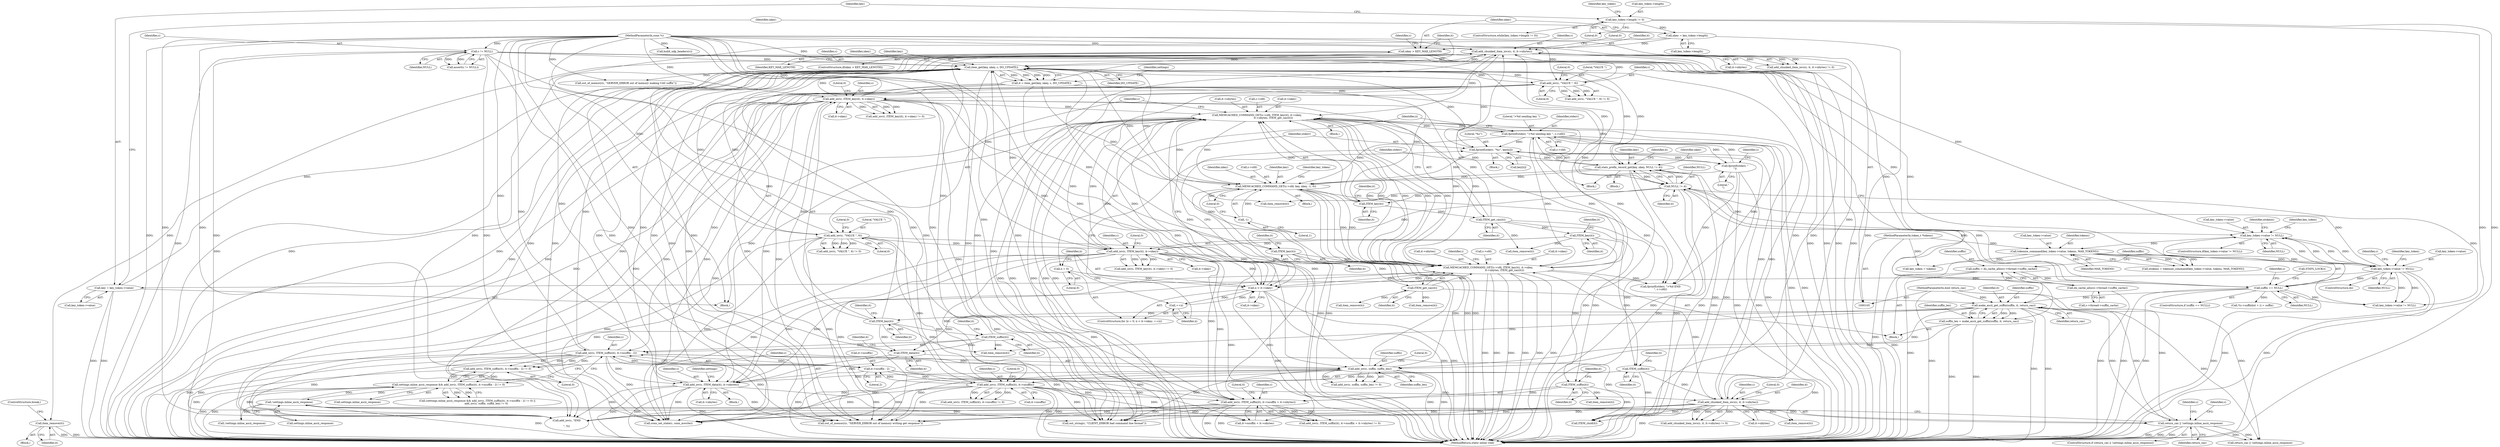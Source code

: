 digraph "0_memcached_a8c4a82787b8b6c256d61bd5c42fb7f92d1bae00@API" {
"1000430" [label="(Call,item_remove(it))"];
"1000422" [label="(Call,add_chunked_item_iovs(c, it, it->nbytes))"];
"1000369" [label="(Call,add_iov(c, ITEM_key(it), it->nkey))"];
"1000362" [label="(Call,add_iov(c, \"VALUE \", 6))"];
"1000173" [label="(Call,item_get(key, nkey, c, DO_UPDATE))"];
"1000547" [label="(Call,fprintf(stderr, \"%c\", key[ii]))"];
"1000529" [label="(Call,fprintf(stderr, \">%d sending key \", c->sfd))"];
"1000553" [label="(Call,fprintf(stderr, \"\n\"))"];
"1000435" [label="(Call,MEMCACHED_COMMAND_GET(c->sfd, ITEM_key(it), it->nkey,\n                                        it->nbytes, ITEM_get_cas(it)))"];
"1000246" [label="(Call,MEMCACHED_COMMAND_GET(c->sfd, ITEM_key(it), it->nkey,\n                                        it->nbytes, ITEM_get_cas(it)))"];
"1000641" [label="(Call,MEMCACHED_COMMAND_GET(c->sfd, key, nkey, -1, 0))"];
"1000183" [label="(Call,stats_prefix_record_get(key, nkey, NULL != it))"];
"1000186" [label="(Call,NULL != it)"];
"1000127" [label="(Call,c != NULL)"];
"1000106" [label="(MethodParameterIn,conn *c)"];
"1000670" [label="(Call,key_token->value != NULL)"];
"1000661" [label="(Call,tokenize_command(key_token->value, tokens, MAX_TOKENS))"];
"1000653" [label="(Call,key_token->value != NULL)"];
"1000315" [label="(Call,suffix == NULL)"];
"1000306" [label="(Call,suffix = do_cache_alloc(c->thread->suffix_cache))"];
"1000308" [label="(Call,do_cache_alloc(c->thread->suffix_cache))"];
"1000107" [label="(MethodParameterIn,token_t *tokens)"];
"1000171" [label="(Call,it = item_get(key, nkey, c, DO_UPDATE))"];
"1000647" [label="(Call,-1)"];
"1000250" [label="(Call,ITEM_key(it))"];
"1000458" [label="(Call,add_iov(c, ITEM_key(it), it->nkey))"];
"1000452" [label="(Call,add_iov(c, \"VALUE \", 6))"];
"1000460" [label="(Call,ITEM_key(it))"];
"1000447" [label="(Call,ITEM_get_cas(it))"];
"1000439" [label="(Call,ITEM_key(it))"];
"1000539" [label="(Call,ii < it->nkey)"];
"1000544" [label="(Call,++ii)"];
"1000536" [label="(Call,ii = 0)"];
"1000510" [label="(Call,add_chunked_item_iovs(c, it, it->nbytes))"];
"1000501" [label="(Call,add_iov(c, ITEM_suffix(it), it->nsuffix))"];
"1000503" [label="(Call,ITEM_suffix(it))"];
"1000387" [label="(Call,it->nsuffix - 2)"];
"1000412" [label="(Call,add_iov(c, ITEM_data(it), it->nbytes))"];
"1000383" [label="(Call,add_iov(c, ITEM_suffix(it), it->nsuffix - 2))"];
"1000385" [label="(Call,ITEM_suffix(it))"];
"1000371" [label="(Call,ITEM_key(it))"];
"1000355" [label="(Call,make_ascii_get_suffix(suffix, it, return_cas))"];
"1000258" [label="(Call,ITEM_get_cas(it))"];
"1000239" [label="(Call,return_cas || !settings.inline_ascii_response)"];
"1000109" [label="(MethodParameterIn,bool return_cas)"];
"1000241" [label="(Call,!settings.inline_ascii_response)"];
"1000378" [label="(Call,settings.inline_ascii_response && add_iov(c, ITEM_suffix(it), it->nsuffix - 2) != 0)"];
"1000382" [label="(Call,add_iov(c, ITEM_suffix(it), it->nsuffix - 2) != 0)"];
"1000394" [label="(Call,add_iov(c, suffix, suffix_len))"];
"1000353" [label="(Call,suffix_len = make_ascii_get_suffix(suffix, it, return_cas))"];
"1000414" [label="(Call,ITEM_data(it))"];
"1000139" [label="(Call,key = key_token->value)"];
"1000150" [label="(Call,nkey > KEY_MAX_LENGTH)"];
"1000144" [label="(Call,nkey = key_token->length)"];
"1000133" [label="(Call,key_token->length != 0)"];
"1000481" [label="(Call,add_iov(c, ITEM_suffix(it), it->nsuffix + it->nbytes))"];
"1000483" [label="(Call,ITEM_suffix(it))"];
"1000646" [label="(Identifier,nkey)"];
"1000238" [label="(ControlStructure,if (return_cas || !settings.inline_ascii_response))"];
"1000516" [label="(Literal,0)"];
"1000395" [label="(Identifier,c)"];
"1000389" [label="(Identifier,it)"];
"1000386" [label="(Identifier,it)"];
"1000506" [label="(Identifier,it)"];
"1000548" [label="(Identifier,stderr)"];
"1000422" [label="(Call,add_chunked_item_iovs(c, it, it->nbytes))"];
"1000357" [label="(Identifier,it)"];
"1000425" [label="(Call,it->nbytes)"];
"1000378" [label="(Call,settings.inline_ascii_response && add_iov(c, ITEM_suffix(it), it->nsuffix - 2) != 0)"];
"1000555" [label="(Literal,\"\n\")"];
"1000512" [label="(Identifier,it)"];
"1000139" [label="(Call,key = key_token->value)"];
"1000364" [label="(Literal,\"VALUE \")"];
"1000430" [label="(Call,item_remove(it))"];
"1000130" [label="(ControlStructure,do)"];
"1000173" [label="(Call,item_get(key, nkey, c, DO_UPDATE))"];
"1000177" [label="(Identifier,DO_UPDATE)"];
"1000504" [label="(Identifier,it)"];
"1000444" [label="(Call,it->nbytes)"];
"1000145" [label="(Identifier,nkey)"];
"1000527" [label="(Block,)"];
"1000575" [label="(Call,ITEM_clsid(it))"];
"1000647" [label="(Call,-1)"];
"1000149" [label="(ControlStructure,if(nkey > KEY_MAX_LENGTH))"];
"1000642" [label="(Call,c->sfd)"];
"1000456" [label="(Literal,0)"];
"1000662" [label="(Call,key_token->value)"];
"1000400" [label="(Call,item_remove(it))"];
"1000480" [label="(Call,add_iov(c, ITEM_suffix(it), it->nsuffix + it->nbytes) != 0)"];
"1000127" [label="(Call,c != NULL)"];
"1000648" [label="(Literal,1)"];
"1000235" [label="(Call,item_remove(it))"];
"1000171" [label="(Call,it = item_get(key, nkey, c, DO_UPDATE))"];
"1000467" [label="(Call,item_remove(it))"];
"1000649" [label="(Literal,0)"];
"1000503" [label="(Call,ITEM_suffix(it))"];
"1000175" [label="(Identifier,nkey)"];
"1000246" [label="(Call,MEMCACHED_COMMAND_GET(c->sfd, ITEM_key(it), it->nkey,\n                                        it->nbytes, ITEM_get_cas(it)))"];
"1000184" [label="(Identifier,key)"];
"1000428" [label="(Literal,0)"];
"1000255" [label="(Call,it->nbytes)"];
"1000652" [label="(ControlStructure,if(key_token->value != NULL))"];
"1000677" [label="(Identifier,c)"];
"1000188" [label="(Identifier,it)"];
"1000739" [label="(Call,build_udp_headers(c))"];
"1000421" [label="(Call,add_chunked_item_iovs(c, it, it->nbytes) != 0)"];
"1000174" [label="(Identifier,key)"];
"1000413" [label="(Identifier,c)"];
"1000239" [label="(Call,return_cas || !settings.inline_ascii_response)"];
"1000660" [label="(Identifier,ntokens)"];
"1000541" [label="(Call,it->nkey)"];
"1000129" [label="(Identifier,NULL)"];
"1000384" [label="(Identifier,c)"];
"1000377" [label="(Call,(settings.inline_ascii_response && add_iov(c, ITEM_suffix(it), it->nsuffix - 2) != 0) ||\n                      add_iov(c, suffix, suffix_len) != 0)"];
"1000396" [label="(Identifier,suffix)"];
"1000376" [label="(Literal,0)"];
"1000374" [label="(Identifier,it)"];
"1000451" [label="(Call,add_iov(c, \"VALUE \", 6) != 0)"];
"1000463" [label="(Identifier,it)"];
"1000535" [label="(ControlStructure,for (ii = 0; ii < it->nkey; ++ii))"];
"1000536" [label="(Call,ii = 0)"];
"1000756" [label="(MethodReturn,static inline void)"];
"1000373" [label="(Call,it->nkey)"];
"1000303" [label="(Call,item_remove(it))"];
"1000511" [label="(Identifier,c)"];
"1000385" [label="(Call,ITEM_suffix(it))"];
"1000432" [label="(ControlStructure,break;)"];
"1000448" [label="(Identifier,it)"];
"1000172" [label="(Identifier,it)"];
"1000151" [label="(Identifier,nkey)"];
"1000317" [label="(Identifier,NULL)"];
"1000190" [label="(Identifier,it)"];
"1000259" [label="(Identifier,it)"];
"1000544" [label="(Call,++ii)"];
"1000492" [label="(Literal,0)"];
"1000137" [label="(Literal,0)"];
"1000713" [label="(Call,fprintf(stderr, \">%d END\n\", c->sfd))"];
"1000134" [label="(Call,key_token->length)"];
"1000155" [label="(Identifier,c)"];
"1000314" [label="(ControlStructure,if (suffix == NULL))"];
"1000370" [label="(Identifier,c)"];
"1000348" [label="(Identifier,c)"];
"1000431" [label="(Identifier,it)"];
"1000176" [label="(Identifier,c)"];
"1000510" [label="(Call,add_chunked_item_iovs(c, it, it->nbytes))"];
"1000531" [label="(Literal,\">%d sending key \")"];
"1000666" [label="(Identifier,MAX_TOKENS)"];
"1000180" [label="(Identifier,settings)"];
"1000447" [label="(Call,ITEM_get_cas(it))"];
"1000461" [label="(Identifier,it)"];
"1000132" [label="(ControlStructure,while(key_token->length != 0))"];
"1000417" [label="(Identifier,it)"];
"1000382" [label="(Call,add_iov(c, ITEM_suffix(it), it->nsuffix - 2) != 0)"];
"1000412" [label="(Call,add_iov(c, ITEM_data(it), it->nbytes))"];
"1000250" [label="(Call,ITEM_key(it))"];
"1000485" [label="(Call,it->nsuffix + it->nbytes)"];
"1000141" [label="(Call,key_token->value)"];
"1000245" [label="(Block,)"];
"1000133" [label="(Call,key_token->length != 0)"];
"1000655" [label="(Identifier,key_token)"];
"1000487" [label="(Identifier,it)"];
"1000513" [label="(Call,it->nbytes)"];
"1000306" [label="(Call,suffix = do_cache_alloc(c->thread->suffix_cache))"];
"1000459" [label="(Identifier,c)"];
"1000354" [label="(Identifier,suffix_len)"];
"1000397" [label="(Identifier,suffix_len)"];
"1000328" [label="(Call,item_remove(it))"];
"1000653" [label="(Call,key_token->value != NULL)"];
"1000415" [label="(Identifier,it)"];
"1000539" [label="(Call,ii < it->nkey)"];
"1000553" [label="(Call,fprintf(stderr, \"\n\"))"];
"1000674" [label="(Identifier,NULL)"];
"1000665" [label="(Identifier,tokens)"];
"1000457" [label="(Call,add_iov(c, ITEM_key(it), it->nkey) != 0)"];
"1000440" [label="(Identifier,it)"];
"1000452" [label="(Call,add_iov(c, \"VALUE \", 6))"];
"1000545" [label="(Identifier,ii)"];
"1000315" [label="(Call,suffix == NULL)"];
"1000667" [label="(Call,key_token = tokens)"];
"1000307" [label="(Identifier,suffix)"];
"1000258" [label="(Call,ITEM_get_cas(it))"];
"1000182" [label="(Block,)"];
"1000309" [label="(Call,c->thread->suffix_cache)"];
"1000344" [label="(Call,*(c->suffixlist + i) = suffix)"];
"1000140" [label="(Identifier,key)"];
"1000502" [label="(Identifier,c)"];
"1000248" [label="(Identifier,c)"];
"1000453" [label="(Identifier,c)"];
"1000508" [label="(Literal,0)"];
"1000436" [label="(Call,c->sfd)"];
"1000554" [label="(Identifier,stderr)"];
"1000481" [label="(Call,add_iov(c, ITEM_suffix(it), it->nsuffix + it->nbytes))"];
"1000484" [label="(Identifier,it)"];
"1000532" [label="(Call,c->sfd)"];
"1000435" [label="(Call,MEMCACHED_COMMAND_GET(c->sfd, ITEM_key(it), it->nkey,\n                                        it->nbytes, ITEM_get_cas(it)))"];
"1000319" [label="(Call,STATS_LOCK())"];
"1000442" [label="(Identifier,it)"];
"1000546" [label="(Block,)"];
"1000262" [label="(Identifier,i)"];
"1000398" [label="(Literal,0)"];
"1000392" [label="(Literal,0)"];
"1000439" [label="(Call,ITEM_key(it))"];
"1000187" [label="(Identifier,NULL)"];
"1000538" [label="(Literal,0)"];
"1000391" [label="(Literal,2)"];
"1000460" [label="(Call,ITEM_key(it))"];
"1000524" [label="(Identifier,settings)"];
"1000659" [label="(Call,ntokens = tokenize_command(key_token->value, tokens, MAX_TOKENS))"];
"1000316" [label="(Identifier,suffix)"];
"1000135" [label="(Identifier,key_token)"];
"1000743" [label="(Call,out_of_memory(c, \"SERVER_ERROR out of memory writing get response\"))"];
"1000641" [label="(Call,MEMCACHED_COMMAND_GET(c->sfd, key, nkey, -1, 0))"];
"1000550" [label="(Call,key[ii])"];
"1000363" [label="(Identifier,c)"];
"1000414" [label="(Call,ITEM_data(it))"];
"1000247" [label="(Call,c->sfd)"];
"1000185" [label="(Identifier,nkey)"];
"1000106" [label="(MethodParameterIn,conn *c)"];
"1000358" [label="(Identifier,return_cas)"];
"1000325" [label="(Call,out_of_memory(c, \"SERVER_ERROR out of memory making CAS suffix\"))"];
"1000242" [label="(Call,settings.inline_ascii_response)"];
"1000387" [label="(Call,it->nsuffix - 2)"];
"1000366" [label="(Literal,0)"];
"1000501" [label="(Call,add_iov(c, ITEM_suffix(it), it->nsuffix))"];
"1000383" [label="(Call,add_iov(c, ITEM_suffix(it), it->nsuffix - 2))"];
"1000154" [label="(Call,out_string(c, \"CLIENT_ERROR bad command line format\"))"];
"1000721" [label="(Call,key_token->value != NULL)"];
"1000424" [label="(Identifier,it)"];
"1000109" [label="(MethodParameterIn,bool return_cas)"];
"1000308" [label="(Call,do_cache_alloc(c->thread->suffix_cache))"];
"1000138" [label="(Block,)"];
"1000728" [label="(Call,add_iov(c, \"END\r\n\", 5))"];
"1000362" [label="(Call,add_iov(c, \"VALUE \", 6))"];
"1000365" [label="(Literal,6)"];
"1000126" [label="(Call,assert(c != NULL))"];
"1000540" [label="(Identifier,ii)"];
"1000252" [label="(Call,it->nkey)"];
"1000494" [label="(Call,item_remove(it))"];
"1000645" [label="(Identifier,key)"];
"1000458" [label="(Call,add_iov(c, ITEM_key(it), it->nkey))"];
"1000651" [label="(Identifier,key_token)"];
"1000462" [label="(Call,it->nkey)"];
"1000186" [label="(Call,NULL != it)"];
"1000518" [label="(Call,item_remove(it))"];
"1000547" [label="(Call,fprintf(stderr, \"%c\", key[ii]))"];
"1000690" [label="(Call,!settings.inline_ascii_response)"];
"1000509" [label="(Call,add_chunked_item_iovs(c, it, it->nbytes) != 0)"];
"1000379" [label="(Call,settings.inline_ascii_response)"];
"1000355" [label="(Call,make_ascii_get_suffix(suffix, it, return_cas))"];
"1000549" [label="(Literal,\"%c\")"];
"1000465" [label="(Literal,0)"];
"1000240" [label="(Identifier,return_cas)"];
"1000353" [label="(Call,suffix_len = make_ascii_get_suffix(suffix, it, return_cas))"];
"1000371" [label="(Call,ITEM_key(it))"];
"1000670" [label="(Call,key_token->value != NULL)"];
"1000561" [label="(Identifier,c)"];
"1000672" [label="(Identifier,key_token)"];
"1000146" [label="(Call,key_token->length)"];
"1000429" [label="(Block,)"];
"1000454" [label="(Literal,\"VALUE \")"];
"1000152" [label="(Identifier,KEY_MAX_LENGTH)"];
"1000369" [label="(Call,add_iov(c, ITEM_key(it), it->nkey))"];
"1000393" [label="(Call,add_iov(c, suffix, suffix_len) != 0)"];
"1000423" [label="(Identifier,c)"];
"1000372" [label="(Identifier,it)"];
"1000356" [label="(Identifier,suffix)"];
"1000437" [label="(Identifier,c)"];
"1000530" [label="(Identifier,stderr)"];
"1000661" [label="(Call,tokenize_command(key_token->value, tokens, MAX_TOKENS))"];
"1000411" [label="(Block,)"];
"1000537" [label="(Identifier,ii)"];
"1000128" [label="(Identifier,c)"];
"1000483" [label="(Call,ITEM_suffix(it))"];
"1000482" [label="(Identifier,c)"];
"1000251" [label="(Identifier,it)"];
"1000241" [label="(Call,!settings.inline_ascii_response)"];
"1000150" [label="(Call,nkey > KEY_MAX_LENGTH)"];
"1000748" [label="(Call,conn_set_state(c, conn_mwrite))"];
"1000368" [label="(Call,add_iov(c, ITEM_key(it), it->nkey) != 0)"];
"1000183" [label="(Call,stats_prefix_record_get(key, nkey, NULL != it))"];
"1000388" [label="(Call,it->nsuffix)"];
"1000394" [label="(Call,add_iov(c, suffix, suffix_len))"];
"1000434" [label="(Block,)"];
"1000654" [label="(Call,key_token->value)"];
"1000416" [label="(Call,it->nbytes)"];
"1000107" [label="(MethodParameterIn,token_t *tokens)"];
"1000361" [label="(Call,add_iov(c, \"VALUE \", 6) != 0)"];
"1000606" [label="(Block,)"];
"1000505" [label="(Call,it->nsuffix)"];
"1000529" [label="(Call,fprintf(stderr, \">%d sending key \", c->sfd))"];
"1000500" [label="(Call,add_iov(c, ITEM_suffix(it), it->nsuffix) != 0)"];
"1000253" [label="(Identifier,it)"];
"1000671" [label="(Call,key_token->value)"];
"1000441" [label="(Call,it->nkey)"];
"1000455" [label="(Literal,6)"];
"1000144" [label="(Call,nkey = key_token->length)"];
"1000688" [label="(Call,return_cas || !settings.inline_ascii_response)"];
"1000657" [label="(Identifier,NULL)"];
"1000430" -> "1000429"  [label="AST: "];
"1000430" -> "1000431"  [label="CFG: "];
"1000431" -> "1000430"  [label="AST: "];
"1000432" -> "1000430"  [label="CFG: "];
"1000430" -> "1000756"  [label="DDG: "];
"1000430" -> "1000756"  [label="DDG: "];
"1000422" -> "1000430"  [label="DDG: "];
"1000422" -> "1000421"  [label="AST: "];
"1000422" -> "1000425"  [label="CFG: "];
"1000423" -> "1000422"  [label="AST: "];
"1000424" -> "1000422"  [label="AST: "];
"1000425" -> "1000422"  [label="AST: "];
"1000428" -> "1000422"  [label="CFG: "];
"1000422" -> "1000756"  [label="DDG: "];
"1000422" -> "1000154"  [label="DDG: "];
"1000422" -> "1000173"  [label="DDG: "];
"1000422" -> "1000246"  [label="DDG: "];
"1000422" -> "1000421"  [label="DDG: "];
"1000422" -> "1000421"  [label="DDG: "];
"1000422" -> "1000421"  [label="DDG: "];
"1000369" -> "1000422"  [label="DDG: "];
"1000383" -> "1000422"  [label="DDG: "];
"1000362" -> "1000422"  [label="DDG: "];
"1000394" -> "1000422"  [label="DDG: "];
"1000106" -> "1000422"  [label="DDG: "];
"1000355" -> "1000422"  [label="DDG: "];
"1000385" -> "1000422"  [label="DDG: "];
"1000371" -> "1000422"  [label="DDG: "];
"1000246" -> "1000422"  [label="DDG: "];
"1000422" -> "1000435"  [label="DDG: "];
"1000422" -> "1000575"  [label="DDG: "];
"1000422" -> "1000728"  [label="DDG: "];
"1000422" -> "1000743"  [label="DDG: "];
"1000422" -> "1000748"  [label="DDG: "];
"1000369" -> "1000368"  [label="AST: "];
"1000369" -> "1000373"  [label="CFG: "];
"1000370" -> "1000369"  [label="AST: "];
"1000371" -> "1000369"  [label="AST: "];
"1000373" -> "1000369"  [label="AST: "];
"1000376" -> "1000369"  [label="CFG: "];
"1000369" -> "1000756"  [label="DDG: "];
"1000369" -> "1000756"  [label="DDG: "];
"1000369" -> "1000154"  [label="DDG: "];
"1000369" -> "1000173"  [label="DDG: "];
"1000369" -> "1000246"  [label="DDG: "];
"1000369" -> "1000368"  [label="DDG: "];
"1000369" -> "1000368"  [label="DDG: "];
"1000369" -> "1000368"  [label="DDG: "];
"1000362" -> "1000369"  [label="DDG: "];
"1000106" -> "1000369"  [label="DDG: "];
"1000371" -> "1000369"  [label="DDG: "];
"1000246" -> "1000369"  [label="DDG: "];
"1000369" -> "1000383"  [label="DDG: "];
"1000369" -> "1000394"  [label="DDG: "];
"1000369" -> "1000412"  [label="DDG: "];
"1000369" -> "1000435"  [label="DDG: "];
"1000369" -> "1000539"  [label="DDG: "];
"1000369" -> "1000728"  [label="DDG: "];
"1000369" -> "1000743"  [label="DDG: "];
"1000369" -> "1000748"  [label="DDG: "];
"1000362" -> "1000361"  [label="AST: "];
"1000362" -> "1000365"  [label="CFG: "];
"1000363" -> "1000362"  [label="AST: "];
"1000364" -> "1000362"  [label="AST: "];
"1000365" -> "1000362"  [label="AST: "];
"1000366" -> "1000362"  [label="CFG: "];
"1000362" -> "1000154"  [label="DDG: "];
"1000362" -> "1000173"  [label="DDG: "];
"1000362" -> "1000361"  [label="DDG: "];
"1000362" -> "1000361"  [label="DDG: "];
"1000362" -> "1000361"  [label="DDG: "];
"1000173" -> "1000362"  [label="DDG: "];
"1000106" -> "1000362"  [label="DDG: "];
"1000362" -> "1000412"  [label="DDG: "];
"1000362" -> "1000728"  [label="DDG: "];
"1000362" -> "1000743"  [label="DDG: "];
"1000362" -> "1000748"  [label="DDG: "];
"1000173" -> "1000171"  [label="AST: "];
"1000173" -> "1000177"  [label="CFG: "];
"1000174" -> "1000173"  [label="AST: "];
"1000175" -> "1000173"  [label="AST: "];
"1000176" -> "1000173"  [label="AST: "];
"1000177" -> "1000173"  [label="AST: "];
"1000171" -> "1000173"  [label="CFG: "];
"1000173" -> "1000756"  [label="DDG: "];
"1000173" -> "1000756"  [label="DDG: "];
"1000173" -> "1000756"  [label="DDG: "];
"1000173" -> "1000154"  [label="DDG: "];
"1000173" -> "1000171"  [label="DDG: "];
"1000173" -> "1000171"  [label="DDG: "];
"1000173" -> "1000171"  [label="DDG: "];
"1000173" -> "1000171"  [label="DDG: "];
"1000547" -> "1000173"  [label="DDG: "];
"1000139" -> "1000173"  [label="DDG: "];
"1000150" -> "1000173"  [label="DDG: "];
"1000458" -> "1000173"  [label="DDG: "];
"1000510" -> "1000173"  [label="DDG: "];
"1000412" -> "1000173"  [label="DDG: "];
"1000452" -> "1000173"  [label="DDG: "];
"1000127" -> "1000173"  [label="DDG: "];
"1000383" -> "1000173"  [label="DDG: "];
"1000501" -> "1000173"  [label="DDG: "];
"1000481" -> "1000173"  [label="DDG: "];
"1000394" -> "1000173"  [label="DDG: "];
"1000106" -> "1000173"  [label="DDG: "];
"1000173" -> "1000183"  [label="DDG: "];
"1000173" -> "1000183"  [label="DDG: "];
"1000173" -> "1000325"  [label="DDG: "];
"1000173" -> "1000452"  [label="DDG: "];
"1000173" -> "1000547"  [label="DDG: "];
"1000173" -> "1000641"  [label="DDG: "];
"1000173" -> "1000641"  [label="DDG: "];
"1000173" -> "1000728"  [label="DDG: "];
"1000173" -> "1000743"  [label="DDG: "];
"1000173" -> "1000748"  [label="DDG: "];
"1000547" -> "1000546"  [label="AST: "];
"1000547" -> "1000550"  [label="CFG: "];
"1000548" -> "1000547"  [label="AST: "];
"1000549" -> "1000547"  [label="AST: "];
"1000550" -> "1000547"  [label="AST: "];
"1000545" -> "1000547"  [label="CFG: "];
"1000547" -> "1000756"  [label="DDG: "];
"1000547" -> "1000756"  [label="DDG: "];
"1000547" -> "1000183"  [label="DDG: "];
"1000529" -> "1000547"  [label="DDG: "];
"1000183" -> "1000547"  [label="DDG: "];
"1000547" -> "1000553"  [label="DDG: "];
"1000547" -> "1000641"  [label="DDG: "];
"1000529" -> "1000527"  [label="AST: "];
"1000529" -> "1000532"  [label="CFG: "];
"1000530" -> "1000529"  [label="AST: "];
"1000531" -> "1000529"  [label="AST: "];
"1000532" -> "1000529"  [label="AST: "];
"1000537" -> "1000529"  [label="CFG: "];
"1000529" -> "1000756"  [label="DDG: "];
"1000529" -> "1000756"  [label="DDG: "];
"1000529" -> "1000246"  [label="DDG: "];
"1000529" -> "1000435"  [label="DDG: "];
"1000553" -> "1000529"  [label="DDG: "];
"1000435" -> "1000529"  [label="DDG: "];
"1000246" -> "1000529"  [label="DDG: "];
"1000529" -> "1000553"  [label="DDG: "];
"1000529" -> "1000641"  [label="DDG: "];
"1000529" -> "1000713"  [label="DDG: "];
"1000553" -> "1000527"  [label="AST: "];
"1000553" -> "1000555"  [label="CFG: "];
"1000554" -> "1000553"  [label="AST: "];
"1000555" -> "1000553"  [label="AST: "];
"1000561" -> "1000553"  [label="CFG: "];
"1000553" -> "1000756"  [label="DDG: "];
"1000553" -> "1000756"  [label="DDG: "];
"1000553" -> "1000713"  [label="DDG: "];
"1000435" -> "1000434"  [label="AST: "];
"1000435" -> "1000447"  [label="CFG: "];
"1000436" -> "1000435"  [label="AST: "];
"1000439" -> "1000435"  [label="AST: "];
"1000441" -> "1000435"  [label="AST: "];
"1000444" -> "1000435"  [label="AST: "];
"1000447" -> "1000435"  [label="AST: "];
"1000453" -> "1000435"  [label="CFG: "];
"1000435" -> "1000756"  [label="DDG: "];
"1000435" -> "1000756"  [label="DDG: "];
"1000435" -> "1000756"  [label="DDG: "];
"1000435" -> "1000756"  [label="DDG: "];
"1000435" -> "1000756"  [label="DDG: "];
"1000435" -> "1000756"  [label="DDG: "];
"1000435" -> "1000246"  [label="DDG: "];
"1000435" -> "1000246"  [label="DDG: "];
"1000435" -> "1000246"  [label="DDG: "];
"1000246" -> "1000435"  [label="DDG: "];
"1000246" -> "1000435"  [label="DDG: "];
"1000246" -> "1000435"  [label="DDG: "];
"1000641" -> "1000435"  [label="DDG: "];
"1000439" -> "1000435"  [label="DDG: "];
"1000458" -> "1000435"  [label="DDG: "];
"1000539" -> "1000435"  [label="DDG: "];
"1000510" -> "1000435"  [label="DDG: "];
"1000412" -> "1000435"  [label="DDG: "];
"1000447" -> "1000435"  [label="DDG: "];
"1000435" -> "1000458"  [label="DDG: "];
"1000435" -> "1000481"  [label="DDG: "];
"1000435" -> "1000485"  [label="DDG: "];
"1000435" -> "1000510"  [label="DDG: "];
"1000435" -> "1000539"  [label="DDG: "];
"1000435" -> "1000641"  [label="DDG: "];
"1000435" -> "1000713"  [label="DDG: "];
"1000246" -> "1000245"  [label="AST: "];
"1000246" -> "1000258"  [label="CFG: "];
"1000247" -> "1000246"  [label="AST: "];
"1000250" -> "1000246"  [label="AST: "];
"1000252" -> "1000246"  [label="AST: "];
"1000255" -> "1000246"  [label="AST: "];
"1000258" -> "1000246"  [label="AST: "];
"1000262" -> "1000246"  [label="CFG: "];
"1000246" -> "1000756"  [label="DDG: "];
"1000246" -> "1000756"  [label="DDG: "];
"1000246" -> "1000756"  [label="DDG: "];
"1000246" -> "1000756"  [label="DDG: "];
"1000246" -> "1000756"  [label="DDG: "];
"1000246" -> "1000756"  [label="DDG: "];
"1000641" -> "1000246"  [label="DDG: "];
"1000250" -> "1000246"  [label="DDG: "];
"1000458" -> "1000246"  [label="DDG: "];
"1000539" -> "1000246"  [label="DDG: "];
"1000510" -> "1000246"  [label="DDG: "];
"1000412" -> "1000246"  [label="DDG: "];
"1000258" -> "1000246"  [label="DDG: "];
"1000246" -> "1000412"  [label="DDG: "];
"1000246" -> "1000539"  [label="DDG: "];
"1000246" -> "1000641"  [label="DDG: "];
"1000246" -> "1000713"  [label="DDG: "];
"1000641" -> "1000606"  [label="AST: "];
"1000641" -> "1000649"  [label="CFG: "];
"1000642" -> "1000641"  [label="AST: "];
"1000645" -> "1000641"  [label="AST: "];
"1000646" -> "1000641"  [label="AST: "];
"1000647" -> "1000641"  [label="AST: "];
"1000649" -> "1000641"  [label="AST: "];
"1000651" -> "1000641"  [label="CFG: "];
"1000641" -> "1000756"  [label="DDG: "];
"1000641" -> "1000756"  [label="DDG: "];
"1000641" -> "1000756"  [label="DDG: "];
"1000641" -> "1000756"  [label="DDG: "];
"1000641" -> "1000756"  [label="DDG: "];
"1000183" -> "1000641"  [label="DDG: "];
"1000183" -> "1000641"  [label="DDG: "];
"1000647" -> "1000641"  [label="DDG: "];
"1000641" -> "1000713"  [label="DDG: "];
"1000183" -> "1000182"  [label="AST: "];
"1000183" -> "1000186"  [label="CFG: "];
"1000184" -> "1000183"  [label="AST: "];
"1000185" -> "1000183"  [label="AST: "];
"1000186" -> "1000183"  [label="AST: "];
"1000190" -> "1000183"  [label="CFG: "];
"1000183" -> "1000756"  [label="DDG: "];
"1000183" -> "1000756"  [label="DDG: "];
"1000183" -> "1000756"  [label="DDG: "];
"1000183" -> "1000756"  [label="DDG: "];
"1000186" -> "1000183"  [label="DDG: "];
"1000186" -> "1000183"  [label="DDG: "];
"1000186" -> "1000188"  [label="CFG: "];
"1000187" -> "1000186"  [label="AST: "];
"1000188" -> "1000186"  [label="AST: "];
"1000186" -> "1000756"  [label="DDG: "];
"1000186" -> "1000756"  [label="DDG: "];
"1000127" -> "1000186"  [label="DDG: "];
"1000670" -> "1000186"  [label="DDG: "];
"1000315" -> "1000186"  [label="DDG: "];
"1000171" -> "1000186"  [label="DDG: "];
"1000186" -> "1000235"  [label="DDG: "];
"1000186" -> "1000250"  [label="DDG: "];
"1000186" -> "1000315"  [label="DDG: "];
"1000186" -> "1000439"  [label="DDG: "];
"1000186" -> "1000653"  [label="DDG: "];
"1000186" -> "1000721"  [label="DDG: "];
"1000127" -> "1000126"  [label="AST: "];
"1000127" -> "1000129"  [label="CFG: "];
"1000128" -> "1000127"  [label="AST: "];
"1000129" -> "1000127"  [label="AST: "];
"1000126" -> "1000127"  [label="CFG: "];
"1000127" -> "1000756"  [label="DDG: "];
"1000127" -> "1000126"  [label="DDG: "];
"1000127" -> "1000126"  [label="DDG: "];
"1000106" -> "1000127"  [label="DDG: "];
"1000127" -> "1000154"  [label="DDG: "];
"1000127" -> "1000315"  [label="DDG: "];
"1000127" -> "1000653"  [label="DDG: "];
"1000127" -> "1000721"  [label="DDG: "];
"1000127" -> "1000728"  [label="DDG: "];
"1000127" -> "1000743"  [label="DDG: "];
"1000127" -> "1000748"  [label="DDG: "];
"1000106" -> "1000105"  [label="AST: "];
"1000106" -> "1000756"  [label="DDG: "];
"1000106" -> "1000154"  [label="DDG: "];
"1000106" -> "1000325"  [label="DDG: "];
"1000106" -> "1000383"  [label="DDG: "];
"1000106" -> "1000394"  [label="DDG: "];
"1000106" -> "1000412"  [label="DDG: "];
"1000106" -> "1000452"  [label="DDG: "];
"1000106" -> "1000458"  [label="DDG: "];
"1000106" -> "1000481"  [label="DDG: "];
"1000106" -> "1000501"  [label="DDG: "];
"1000106" -> "1000510"  [label="DDG: "];
"1000106" -> "1000728"  [label="DDG: "];
"1000106" -> "1000739"  [label="DDG: "];
"1000106" -> "1000743"  [label="DDG: "];
"1000106" -> "1000748"  [label="DDG: "];
"1000670" -> "1000130"  [label="AST: "];
"1000670" -> "1000674"  [label="CFG: "];
"1000671" -> "1000670"  [label="AST: "];
"1000674" -> "1000670"  [label="AST: "];
"1000135" -> "1000670"  [label="CFG: "];
"1000677" -> "1000670"  [label="CFG: "];
"1000670" -> "1000756"  [label="DDG: "];
"1000670" -> "1000756"  [label="DDG: "];
"1000670" -> "1000139"  [label="DDG: "];
"1000670" -> "1000315"  [label="DDG: "];
"1000670" -> "1000653"  [label="DDG: "];
"1000670" -> "1000653"  [label="DDG: "];
"1000661" -> "1000670"  [label="DDG: "];
"1000653" -> "1000670"  [label="DDG: "];
"1000653" -> "1000670"  [label="DDG: "];
"1000670" -> "1000721"  [label="DDG: "];
"1000670" -> "1000721"  [label="DDG: "];
"1000661" -> "1000659"  [label="AST: "];
"1000661" -> "1000666"  [label="CFG: "];
"1000662" -> "1000661"  [label="AST: "];
"1000665" -> "1000661"  [label="AST: "];
"1000666" -> "1000661"  [label="AST: "];
"1000659" -> "1000661"  [label="CFG: "];
"1000661" -> "1000756"  [label="DDG: "];
"1000661" -> "1000659"  [label="DDG: "];
"1000661" -> "1000659"  [label="DDG: "];
"1000661" -> "1000659"  [label="DDG: "];
"1000653" -> "1000661"  [label="DDG: "];
"1000107" -> "1000661"  [label="DDG: "];
"1000661" -> "1000667"  [label="DDG: "];
"1000653" -> "1000652"  [label="AST: "];
"1000653" -> "1000657"  [label="CFG: "];
"1000654" -> "1000653"  [label="AST: "];
"1000657" -> "1000653"  [label="AST: "];
"1000672" -> "1000653"  [label="CFG: "];
"1000660" -> "1000653"  [label="CFG: "];
"1000315" -> "1000653"  [label="DDG: "];
"1000315" -> "1000314"  [label="AST: "];
"1000315" -> "1000317"  [label="CFG: "];
"1000316" -> "1000315"  [label="AST: "];
"1000317" -> "1000315"  [label="AST: "];
"1000319" -> "1000315"  [label="CFG: "];
"1000348" -> "1000315"  [label="CFG: "];
"1000315" -> "1000756"  [label="DDG: "];
"1000315" -> "1000756"  [label="DDG: "];
"1000315" -> "1000756"  [label="DDG: "];
"1000306" -> "1000315"  [label="DDG: "];
"1000315" -> "1000344"  [label="DDG: "];
"1000315" -> "1000355"  [label="DDG: "];
"1000315" -> "1000721"  [label="DDG: "];
"1000306" -> "1000245"  [label="AST: "];
"1000306" -> "1000308"  [label="CFG: "];
"1000307" -> "1000306"  [label="AST: "];
"1000308" -> "1000306"  [label="AST: "];
"1000316" -> "1000306"  [label="CFG: "];
"1000306" -> "1000756"  [label="DDG: "];
"1000308" -> "1000306"  [label="DDG: "];
"1000308" -> "1000309"  [label="CFG: "];
"1000309" -> "1000308"  [label="AST: "];
"1000308" -> "1000756"  [label="DDG: "];
"1000107" -> "1000105"  [label="AST: "];
"1000107" -> "1000756"  [label="DDG: "];
"1000107" -> "1000667"  [label="DDG: "];
"1000171" -> "1000138"  [label="AST: "];
"1000172" -> "1000171"  [label="AST: "];
"1000180" -> "1000171"  [label="CFG: "];
"1000171" -> "1000756"  [label="DDG: "];
"1000171" -> "1000756"  [label="DDG: "];
"1000171" -> "1000235"  [label="DDG: "];
"1000171" -> "1000250"  [label="DDG: "];
"1000171" -> "1000439"  [label="DDG: "];
"1000647" -> "1000648"  [label="CFG: "];
"1000648" -> "1000647"  [label="AST: "];
"1000649" -> "1000647"  [label="CFG: "];
"1000250" -> "1000251"  [label="CFG: "];
"1000251" -> "1000250"  [label="AST: "];
"1000253" -> "1000250"  [label="CFG: "];
"1000250" -> "1000258"  [label="DDG: "];
"1000458" -> "1000457"  [label="AST: "];
"1000458" -> "1000462"  [label="CFG: "];
"1000459" -> "1000458"  [label="AST: "];
"1000460" -> "1000458"  [label="AST: "];
"1000462" -> "1000458"  [label="AST: "];
"1000465" -> "1000458"  [label="CFG: "];
"1000458" -> "1000756"  [label="DDG: "];
"1000458" -> "1000756"  [label="DDG: "];
"1000458" -> "1000154"  [label="DDG: "];
"1000458" -> "1000457"  [label="DDG: "];
"1000458" -> "1000457"  [label="DDG: "];
"1000458" -> "1000457"  [label="DDG: "];
"1000452" -> "1000458"  [label="DDG: "];
"1000460" -> "1000458"  [label="DDG: "];
"1000458" -> "1000481"  [label="DDG: "];
"1000458" -> "1000501"  [label="DDG: "];
"1000458" -> "1000539"  [label="DDG: "];
"1000458" -> "1000728"  [label="DDG: "];
"1000458" -> "1000743"  [label="DDG: "];
"1000458" -> "1000748"  [label="DDG: "];
"1000452" -> "1000451"  [label="AST: "];
"1000452" -> "1000455"  [label="CFG: "];
"1000453" -> "1000452"  [label="AST: "];
"1000454" -> "1000452"  [label="AST: "];
"1000455" -> "1000452"  [label="AST: "];
"1000456" -> "1000452"  [label="CFG: "];
"1000452" -> "1000154"  [label="DDG: "];
"1000452" -> "1000451"  [label="DDG: "];
"1000452" -> "1000451"  [label="DDG: "];
"1000452" -> "1000451"  [label="DDG: "];
"1000452" -> "1000481"  [label="DDG: "];
"1000452" -> "1000501"  [label="DDG: "];
"1000452" -> "1000728"  [label="DDG: "];
"1000452" -> "1000743"  [label="DDG: "];
"1000452" -> "1000748"  [label="DDG: "];
"1000460" -> "1000461"  [label="CFG: "];
"1000461" -> "1000460"  [label="AST: "];
"1000463" -> "1000460"  [label="CFG: "];
"1000447" -> "1000460"  [label="DDG: "];
"1000460" -> "1000467"  [label="DDG: "];
"1000460" -> "1000483"  [label="DDG: "];
"1000460" -> "1000503"  [label="DDG: "];
"1000447" -> "1000448"  [label="CFG: "];
"1000448" -> "1000447"  [label="AST: "];
"1000439" -> "1000447"  [label="DDG: "];
"1000447" -> "1000467"  [label="DDG: "];
"1000447" -> "1000483"  [label="DDG: "];
"1000447" -> "1000503"  [label="DDG: "];
"1000439" -> "1000440"  [label="CFG: "];
"1000440" -> "1000439"  [label="AST: "];
"1000442" -> "1000439"  [label="CFG: "];
"1000539" -> "1000535"  [label="AST: "];
"1000539" -> "1000541"  [label="CFG: "];
"1000540" -> "1000539"  [label="AST: "];
"1000541" -> "1000539"  [label="AST: "];
"1000548" -> "1000539"  [label="CFG: "];
"1000554" -> "1000539"  [label="CFG: "];
"1000539" -> "1000756"  [label="DDG: "];
"1000539" -> "1000756"  [label="DDG: "];
"1000539" -> "1000756"  [label="DDG: "];
"1000544" -> "1000539"  [label="DDG: "];
"1000536" -> "1000539"  [label="DDG: "];
"1000539" -> "1000544"  [label="DDG: "];
"1000544" -> "1000535"  [label="AST: "];
"1000544" -> "1000545"  [label="CFG: "];
"1000545" -> "1000544"  [label="AST: "];
"1000540" -> "1000544"  [label="CFG: "];
"1000536" -> "1000535"  [label="AST: "];
"1000536" -> "1000538"  [label="CFG: "];
"1000537" -> "1000536"  [label="AST: "];
"1000538" -> "1000536"  [label="AST: "];
"1000540" -> "1000536"  [label="CFG: "];
"1000510" -> "1000509"  [label="AST: "];
"1000510" -> "1000513"  [label="CFG: "];
"1000511" -> "1000510"  [label="AST: "];
"1000512" -> "1000510"  [label="AST: "];
"1000513" -> "1000510"  [label="AST: "];
"1000516" -> "1000510"  [label="CFG: "];
"1000510" -> "1000756"  [label="DDG: "];
"1000510" -> "1000154"  [label="DDG: "];
"1000510" -> "1000509"  [label="DDG: "];
"1000510" -> "1000509"  [label="DDG: "];
"1000510" -> "1000509"  [label="DDG: "];
"1000501" -> "1000510"  [label="DDG: "];
"1000503" -> "1000510"  [label="DDG: "];
"1000510" -> "1000518"  [label="DDG: "];
"1000510" -> "1000575"  [label="DDG: "];
"1000510" -> "1000728"  [label="DDG: "];
"1000510" -> "1000743"  [label="DDG: "];
"1000510" -> "1000748"  [label="DDG: "];
"1000501" -> "1000500"  [label="AST: "];
"1000501" -> "1000505"  [label="CFG: "];
"1000502" -> "1000501"  [label="AST: "];
"1000503" -> "1000501"  [label="AST: "];
"1000505" -> "1000501"  [label="AST: "];
"1000508" -> "1000501"  [label="CFG: "];
"1000501" -> "1000756"  [label="DDG: "];
"1000501" -> "1000756"  [label="DDG: "];
"1000501" -> "1000154"  [label="DDG: "];
"1000501" -> "1000387"  [label="DDG: "];
"1000501" -> "1000481"  [label="DDG: "];
"1000501" -> "1000485"  [label="DDG: "];
"1000501" -> "1000500"  [label="DDG: "];
"1000501" -> "1000500"  [label="DDG: "];
"1000501" -> "1000500"  [label="DDG: "];
"1000503" -> "1000501"  [label="DDG: "];
"1000387" -> "1000501"  [label="DDG: "];
"1000501" -> "1000728"  [label="DDG: "];
"1000501" -> "1000743"  [label="DDG: "];
"1000501" -> "1000748"  [label="DDG: "];
"1000503" -> "1000504"  [label="CFG: "];
"1000504" -> "1000503"  [label="AST: "];
"1000506" -> "1000503"  [label="CFG: "];
"1000503" -> "1000518"  [label="DDG: "];
"1000503" -> "1000575"  [label="DDG: "];
"1000387" -> "1000383"  [label="AST: "];
"1000387" -> "1000391"  [label="CFG: "];
"1000388" -> "1000387"  [label="AST: "];
"1000391" -> "1000387"  [label="AST: "];
"1000383" -> "1000387"  [label="CFG: "];
"1000387" -> "1000756"  [label="DDG: "];
"1000387" -> "1000383"  [label="DDG: "];
"1000387" -> "1000383"  [label="DDG: "];
"1000387" -> "1000481"  [label="DDG: "];
"1000387" -> "1000485"  [label="DDG: "];
"1000412" -> "1000411"  [label="AST: "];
"1000412" -> "1000416"  [label="CFG: "];
"1000413" -> "1000412"  [label="AST: "];
"1000414" -> "1000412"  [label="AST: "];
"1000416" -> "1000412"  [label="AST: "];
"1000524" -> "1000412"  [label="CFG: "];
"1000412" -> "1000756"  [label="DDG: "];
"1000412" -> "1000756"  [label="DDG: "];
"1000412" -> "1000756"  [label="DDG: "];
"1000412" -> "1000154"  [label="DDG: "];
"1000383" -> "1000412"  [label="DDG: "];
"1000394" -> "1000412"  [label="DDG: "];
"1000414" -> "1000412"  [label="DDG: "];
"1000412" -> "1000728"  [label="DDG: "];
"1000412" -> "1000743"  [label="DDG: "];
"1000412" -> "1000748"  [label="DDG: "];
"1000383" -> "1000382"  [label="AST: "];
"1000384" -> "1000383"  [label="AST: "];
"1000385" -> "1000383"  [label="AST: "];
"1000392" -> "1000383"  [label="CFG: "];
"1000383" -> "1000756"  [label="DDG: "];
"1000383" -> "1000756"  [label="DDG: "];
"1000383" -> "1000154"  [label="DDG: "];
"1000383" -> "1000382"  [label="DDG: "];
"1000383" -> "1000382"  [label="DDG: "];
"1000383" -> "1000382"  [label="DDG: "];
"1000385" -> "1000383"  [label="DDG: "];
"1000383" -> "1000394"  [label="DDG: "];
"1000383" -> "1000728"  [label="DDG: "];
"1000383" -> "1000743"  [label="DDG: "];
"1000383" -> "1000748"  [label="DDG: "];
"1000385" -> "1000386"  [label="CFG: "];
"1000386" -> "1000385"  [label="AST: "];
"1000389" -> "1000385"  [label="CFG: "];
"1000371" -> "1000385"  [label="DDG: "];
"1000385" -> "1000400"  [label="DDG: "];
"1000385" -> "1000414"  [label="DDG: "];
"1000371" -> "1000372"  [label="CFG: "];
"1000372" -> "1000371"  [label="AST: "];
"1000374" -> "1000371"  [label="CFG: "];
"1000355" -> "1000371"  [label="DDG: "];
"1000371" -> "1000400"  [label="DDG: "];
"1000371" -> "1000414"  [label="DDG: "];
"1000355" -> "1000353"  [label="AST: "];
"1000355" -> "1000358"  [label="CFG: "];
"1000356" -> "1000355"  [label="AST: "];
"1000357" -> "1000355"  [label="AST: "];
"1000358" -> "1000355"  [label="AST: "];
"1000353" -> "1000355"  [label="CFG: "];
"1000355" -> "1000756"  [label="DDG: "];
"1000355" -> "1000756"  [label="DDG: "];
"1000355" -> "1000239"  [label="DDG: "];
"1000355" -> "1000353"  [label="DDG: "];
"1000355" -> "1000353"  [label="DDG: "];
"1000355" -> "1000353"  [label="DDG: "];
"1000258" -> "1000355"  [label="DDG: "];
"1000239" -> "1000355"  [label="DDG: "];
"1000109" -> "1000355"  [label="DDG: "];
"1000355" -> "1000394"  [label="DDG: "];
"1000355" -> "1000400"  [label="DDG: "];
"1000355" -> "1000414"  [label="DDG: "];
"1000355" -> "1000688"  [label="DDG: "];
"1000258" -> "1000259"  [label="CFG: "];
"1000259" -> "1000258"  [label="AST: "];
"1000258" -> "1000303"  [label="DDG: "];
"1000258" -> "1000328"  [label="DDG: "];
"1000239" -> "1000238"  [label="AST: "];
"1000239" -> "1000240"  [label="CFG: "];
"1000239" -> "1000241"  [label="CFG: "];
"1000240" -> "1000239"  [label="AST: "];
"1000241" -> "1000239"  [label="AST: "];
"1000248" -> "1000239"  [label="CFG: "];
"1000437" -> "1000239"  [label="CFG: "];
"1000239" -> "1000756"  [label="DDG: "];
"1000239" -> "1000756"  [label="DDG: "];
"1000239" -> "1000756"  [label="DDG: "];
"1000109" -> "1000239"  [label="DDG: "];
"1000241" -> "1000239"  [label="DDG: "];
"1000239" -> "1000688"  [label="DDG: "];
"1000239" -> "1000688"  [label="DDG: "];
"1000109" -> "1000105"  [label="AST: "];
"1000109" -> "1000756"  [label="DDG: "];
"1000109" -> "1000688"  [label="DDG: "];
"1000241" -> "1000242"  [label="CFG: "];
"1000242" -> "1000241"  [label="AST: "];
"1000241" -> "1000756"  [label="DDG: "];
"1000378" -> "1000241"  [label="DDG: "];
"1000241" -> "1000378"  [label="DDG: "];
"1000241" -> "1000690"  [label="DDG: "];
"1000378" -> "1000377"  [label="AST: "];
"1000378" -> "1000379"  [label="CFG: "];
"1000378" -> "1000382"  [label="CFG: "];
"1000379" -> "1000378"  [label="AST: "];
"1000382" -> "1000378"  [label="AST: "];
"1000395" -> "1000378"  [label="CFG: "];
"1000377" -> "1000378"  [label="CFG: "];
"1000378" -> "1000756"  [label="DDG: "];
"1000378" -> "1000756"  [label="DDG: "];
"1000378" -> "1000377"  [label="DDG: "];
"1000378" -> "1000377"  [label="DDG: "];
"1000382" -> "1000378"  [label="DDG: "];
"1000382" -> "1000378"  [label="DDG: "];
"1000378" -> "1000690"  [label="DDG: "];
"1000382" -> "1000392"  [label="CFG: "];
"1000392" -> "1000382"  [label="AST: "];
"1000382" -> "1000756"  [label="DDG: "];
"1000394" -> "1000393"  [label="AST: "];
"1000394" -> "1000397"  [label="CFG: "];
"1000395" -> "1000394"  [label="AST: "];
"1000396" -> "1000394"  [label="AST: "];
"1000397" -> "1000394"  [label="AST: "];
"1000398" -> "1000394"  [label="CFG: "];
"1000394" -> "1000756"  [label="DDG: "];
"1000394" -> "1000756"  [label="DDG: "];
"1000394" -> "1000154"  [label="DDG: "];
"1000394" -> "1000393"  [label="DDG: "];
"1000394" -> "1000393"  [label="DDG: "];
"1000394" -> "1000393"  [label="DDG: "];
"1000353" -> "1000394"  [label="DDG: "];
"1000394" -> "1000728"  [label="DDG: "];
"1000394" -> "1000743"  [label="DDG: "];
"1000394" -> "1000748"  [label="DDG: "];
"1000353" -> "1000245"  [label="AST: "];
"1000354" -> "1000353"  [label="AST: "];
"1000363" -> "1000353"  [label="CFG: "];
"1000353" -> "1000756"  [label="DDG: "];
"1000353" -> "1000756"  [label="DDG: "];
"1000414" -> "1000415"  [label="CFG: "];
"1000415" -> "1000414"  [label="AST: "];
"1000417" -> "1000414"  [label="CFG: "];
"1000414" -> "1000575"  [label="DDG: "];
"1000139" -> "1000138"  [label="AST: "];
"1000139" -> "1000141"  [label="CFG: "];
"1000140" -> "1000139"  [label="AST: "];
"1000141" -> "1000139"  [label="AST: "];
"1000145" -> "1000139"  [label="CFG: "];
"1000139" -> "1000756"  [label="DDG: "];
"1000139" -> "1000756"  [label="DDG: "];
"1000150" -> "1000149"  [label="AST: "];
"1000150" -> "1000152"  [label="CFG: "];
"1000151" -> "1000150"  [label="AST: "];
"1000152" -> "1000150"  [label="AST: "];
"1000155" -> "1000150"  [label="CFG: "];
"1000172" -> "1000150"  [label="CFG: "];
"1000150" -> "1000756"  [label="DDG: "];
"1000150" -> "1000756"  [label="DDG: "];
"1000150" -> "1000756"  [label="DDG: "];
"1000144" -> "1000150"  [label="DDG: "];
"1000144" -> "1000138"  [label="AST: "];
"1000144" -> "1000146"  [label="CFG: "];
"1000145" -> "1000144"  [label="AST: "];
"1000146" -> "1000144"  [label="AST: "];
"1000151" -> "1000144"  [label="CFG: "];
"1000144" -> "1000756"  [label="DDG: "];
"1000133" -> "1000144"  [label="DDG: "];
"1000133" -> "1000132"  [label="AST: "];
"1000133" -> "1000137"  [label="CFG: "];
"1000134" -> "1000133"  [label="AST: "];
"1000137" -> "1000133"  [label="AST: "];
"1000140" -> "1000133"  [label="CFG: "];
"1000655" -> "1000133"  [label="CFG: "];
"1000133" -> "1000756"  [label="DDG: "];
"1000133" -> "1000756"  [label="DDG: "];
"1000481" -> "1000480"  [label="AST: "];
"1000481" -> "1000485"  [label="CFG: "];
"1000482" -> "1000481"  [label="AST: "];
"1000483" -> "1000481"  [label="AST: "];
"1000485" -> "1000481"  [label="AST: "];
"1000492" -> "1000481"  [label="CFG: "];
"1000481" -> "1000756"  [label="DDG: "];
"1000481" -> "1000756"  [label="DDG: "];
"1000481" -> "1000154"  [label="DDG: "];
"1000481" -> "1000480"  [label="DDG: "];
"1000481" -> "1000480"  [label="DDG: "];
"1000481" -> "1000480"  [label="DDG: "];
"1000483" -> "1000481"  [label="DDG: "];
"1000481" -> "1000728"  [label="DDG: "];
"1000481" -> "1000743"  [label="DDG: "];
"1000481" -> "1000748"  [label="DDG: "];
"1000483" -> "1000484"  [label="CFG: "];
"1000484" -> "1000483"  [label="AST: "];
"1000487" -> "1000483"  [label="CFG: "];
"1000483" -> "1000494"  [label="DDG: "];
"1000483" -> "1000575"  [label="DDG: "];
}
